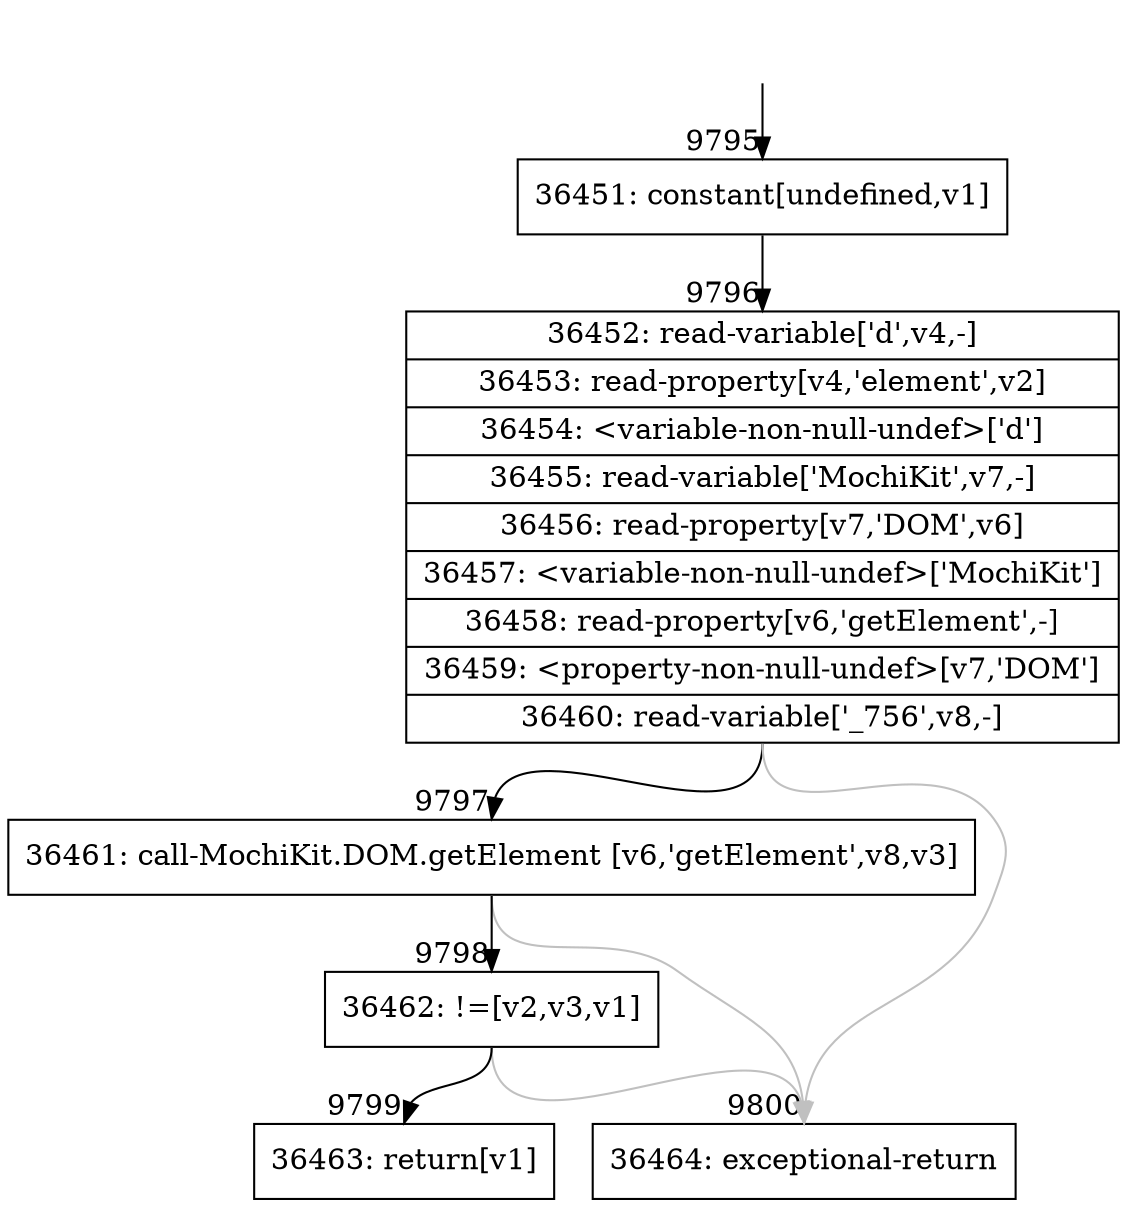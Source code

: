 digraph {
rankdir="TD"
BB_entry688[shape=none,label=""];
BB_entry688 -> BB9795 [tailport=s, headport=n, headlabel="    9795"]
BB9795 [shape=record label="{36451: constant[undefined,v1]}" ] 
BB9795 -> BB9796 [tailport=s, headport=n, headlabel="      9796"]
BB9796 [shape=record label="{36452: read-variable['d',v4,-]|36453: read-property[v4,'element',v2]|36454: \<variable-non-null-undef\>['d']|36455: read-variable['MochiKit',v7,-]|36456: read-property[v7,'DOM',v6]|36457: \<variable-non-null-undef\>['MochiKit']|36458: read-property[v6,'getElement',-]|36459: \<property-non-null-undef\>[v7,'DOM']|36460: read-variable['_756',v8,-]}" ] 
BB9796 -> BB9797 [tailport=s, headport=n, headlabel="      9797"]
BB9796 -> BB9800 [tailport=s, headport=n, color=gray, headlabel="      9800"]
BB9797 [shape=record label="{36461: call-MochiKit.DOM.getElement [v6,'getElement',v8,v3]}" ] 
BB9797 -> BB9798 [tailport=s, headport=n, headlabel="      9798"]
BB9797 -> BB9800 [tailport=s, headport=n, color=gray]
BB9798 [shape=record label="{36462: !=[v2,v3,v1]}" ] 
BB9798 -> BB9799 [tailport=s, headport=n, headlabel="      9799"]
BB9798 -> BB9800 [tailport=s, headport=n, color=gray]
BB9799 [shape=record label="{36463: return[v1]}" ] 
BB9800 [shape=record label="{36464: exceptional-return}" ] 
//#$~ 6919
}
